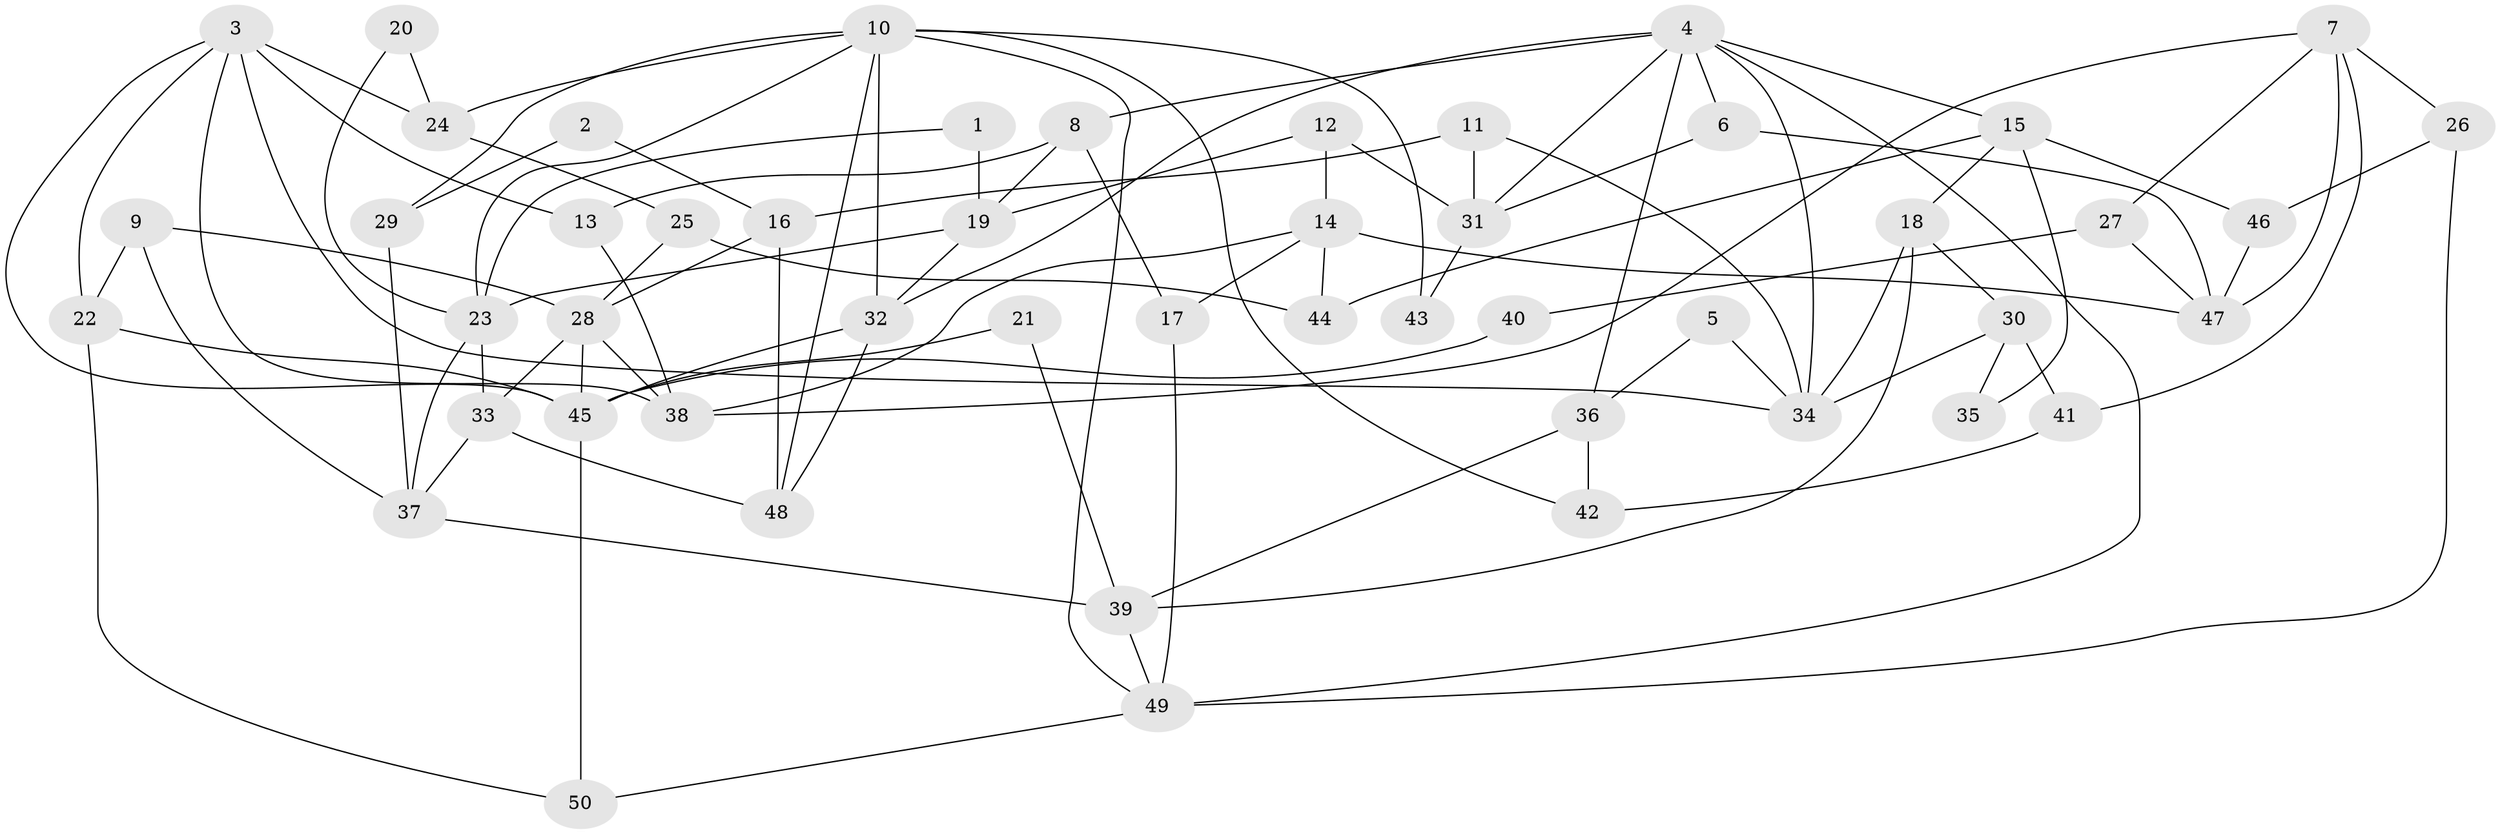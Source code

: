 // coarse degree distribution, {5: 0.1875, 4: 0.09375, 8: 0.03125, 9: 0.09375, 6: 0.1875, 3: 0.21875, 2: 0.125, 7: 0.0625}
// Generated by graph-tools (version 1.1) at 2025/52/02/27/25 19:52:09]
// undirected, 50 vertices, 100 edges
graph export_dot {
graph [start="1"]
  node [color=gray90,style=filled];
  1;
  2;
  3;
  4;
  5;
  6;
  7;
  8;
  9;
  10;
  11;
  12;
  13;
  14;
  15;
  16;
  17;
  18;
  19;
  20;
  21;
  22;
  23;
  24;
  25;
  26;
  27;
  28;
  29;
  30;
  31;
  32;
  33;
  34;
  35;
  36;
  37;
  38;
  39;
  40;
  41;
  42;
  43;
  44;
  45;
  46;
  47;
  48;
  49;
  50;
  1 -- 19;
  1 -- 23;
  2 -- 16;
  2 -- 29;
  3 -- 45;
  3 -- 34;
  3 -- 13;
  3 -- 22;
  3 -- 24;
  3 -- 38;
  4 -- 49;
  4 -- 8;
  4 -- 6;
  4 -- 15;
  4 -- 31;
  4 -- 32;
  4 -- 34;
  4 -- 36;
  5 -- 36;
  5 -- 34;
  6 -- 31;
  6 -- 47;
  7 -- 47;
  7 -- 38;
  7 -- 26;
  7 -- 27;
  7 -- 41;
  8 -- 13;
  8 -- 19;
  8 -- 17;
  9 -- 37;
  9 -- 22;
  9 -- 28;
  10 -- 32;
  10 -- 23;
  10 -- 24;
  10 -- 29;
  10 -- 42;
  10 -- 43;
  10 -- 48;
  10 -- 49;
  11 -- 16;
  11 -- 34;
  11 -- 31;
  12 -- 31;
  12 -- 14;
  12 -- 19;
  13 -- 38;
  14 -- 17;
  14 -- 44;
  14 -- 38;
  14 -- 47;
  15 -- 46;
  15 -- 18;
  15 -- 35;
  15 -- 44;
  16 -- 28;
  16 -- 48;
  17 -- 49;
  18 -- 30;
  18 -- 34;
  18 -- 39;
  19 -- 32;
  19 -- 23;
  20 -- 24;
  20 -- 23;
  21 -- 39;
  21 -- 45;
  22 -- 45;
  22 -- 50;
  23 -- 33;
  23 -- 37;
  24 -- 25;
  25 -- 28;
  25 -- 44;
  26 -- 49;
  26 -- 46;
  27 -- 47;
  27 -- 40;
  28 -- 38;
  28 -- 33;
  28 -- 45;
  29 -- 37;
  30 -- 41;
  30 -- 34;
  30 -- 35;
  31 -- 43;
  32 -- 48;
  32 -- 45;
  33 -- 37;
  33 -- 48;
  36 -- 39;
  36 -- 42;
  37 -- 39;
  39 -- 49;
  40 -- 45;
  41 -- 42;
  45 -- 50;
  46 -- 47;
  49 -- 50;
}
